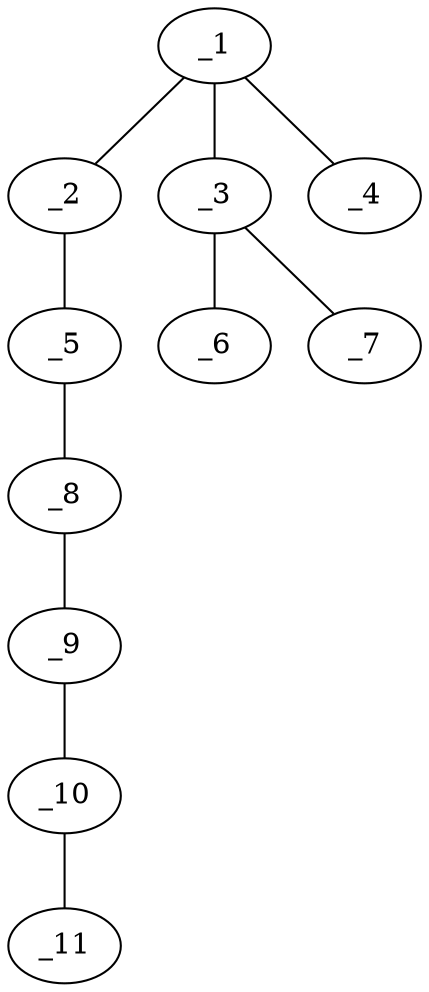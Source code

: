 graph molid161601 {
	_1	 [charge=0,
		chem=1,
		symbol="C  ",
		x="7.1962",
		y="-0.25"];
	_2	 [charge=0,
		chem=1,
		symbol="C  ",
		x="6.3301",
		y="0.25"];
	_1 -- _2	 [valence=1];
	_3	 [charge=0,
		chem=1,
		symbol="C  ",
		x="8.0622",
		y="0.25"];
	_1 -- _3	 [valence=1];
	_4	 [charge=0,
		chem=4,
		symbol="N  ",
		x="7.1962",
		y="-1.25"];
	_1 -- _4	 [valence=1];
	_5	 [charge=0,
		chem=5,
		symbol="S  ",
		x="5.4641",
		y="-0.25"];
	_2 -- _5	 [valence=1];
	_6	 [charge=0,
		chem=2,
		symbol="O  ",
		x="8.9282",
		y="-0.25"];
	_3 -- _6	 [valence=2];
	_7	 [charge=0,
		chem=2,
		symbol="O  ",
		x="8.0622",
		y="1.25"];
	_3 -- _7	 [valence=1];
	_8	 [charge=0,
		chem=5,
		symbol="S  ",
		x="4.5981",
		y="0.25"];
	_5 -- _8	 [valence=1];
	_9	 [charge=0,
		chem=1,
		symbol="C  ",
		x="3.7321",
		y="-0.25"];
	_8 -- _9	 [valence=1];
	_10	 [charge=0,
		chem=1,
		symbol="C  ",
		x="2.866",
		y="0.25"];
	_9 -- _10	 [valence=1];
	_11	 [charge=0,
		chem=4,
		symbol="N  ",
		x=2,
		y="-0.25"];
	_10 -- _11	 [valence=1];
}
